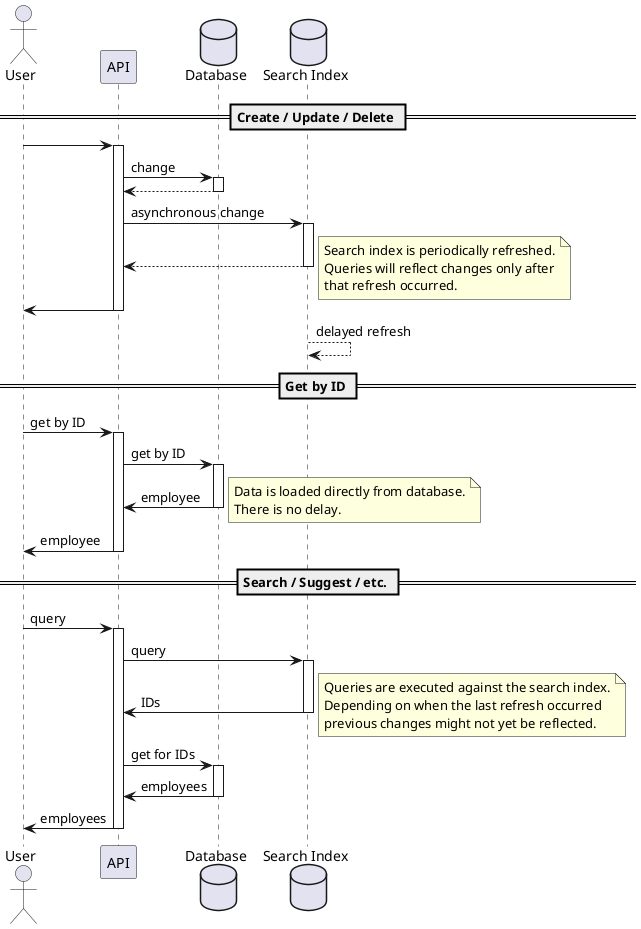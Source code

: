 @startuml

actor "User" as user
participant "API" as module
database "Database" as db
database "Search Index" as si

== Create / Update / Delete ==

user -> module
activate module
module -> db: change
activate db
module <-- db
deactivate db
module -> si: asynchronous change
activate si
module <-- si

note right
Search index is periodically refreshed.
Queries will reflect changes only after
that refresh occurred.
end note

deactivate si
user <- module
deactivate module
si --> si: delayed refresh

== Get by ID ==

user -> module: get by ID
activate module
module -> db: get by ID
activate db
module <- db: employee
deactivate db

note right
Data is loaded directly from database.
There is no delay.
end note

user <- module: employee
deactivate module

== Search / Suggest / etc. ==

user -> module: query
activate module
module -> si: query
activate si
module <- si: IDs
deactivate si

note right
Queries are executed against the search index.
Depending on when the last refresh occurred
previous changes might not yet be reflected.
end note

module -> db: get for IDs
activate db
module <- db: employees
deactivate db
user <- module: employees
deactivate module

@enduml
